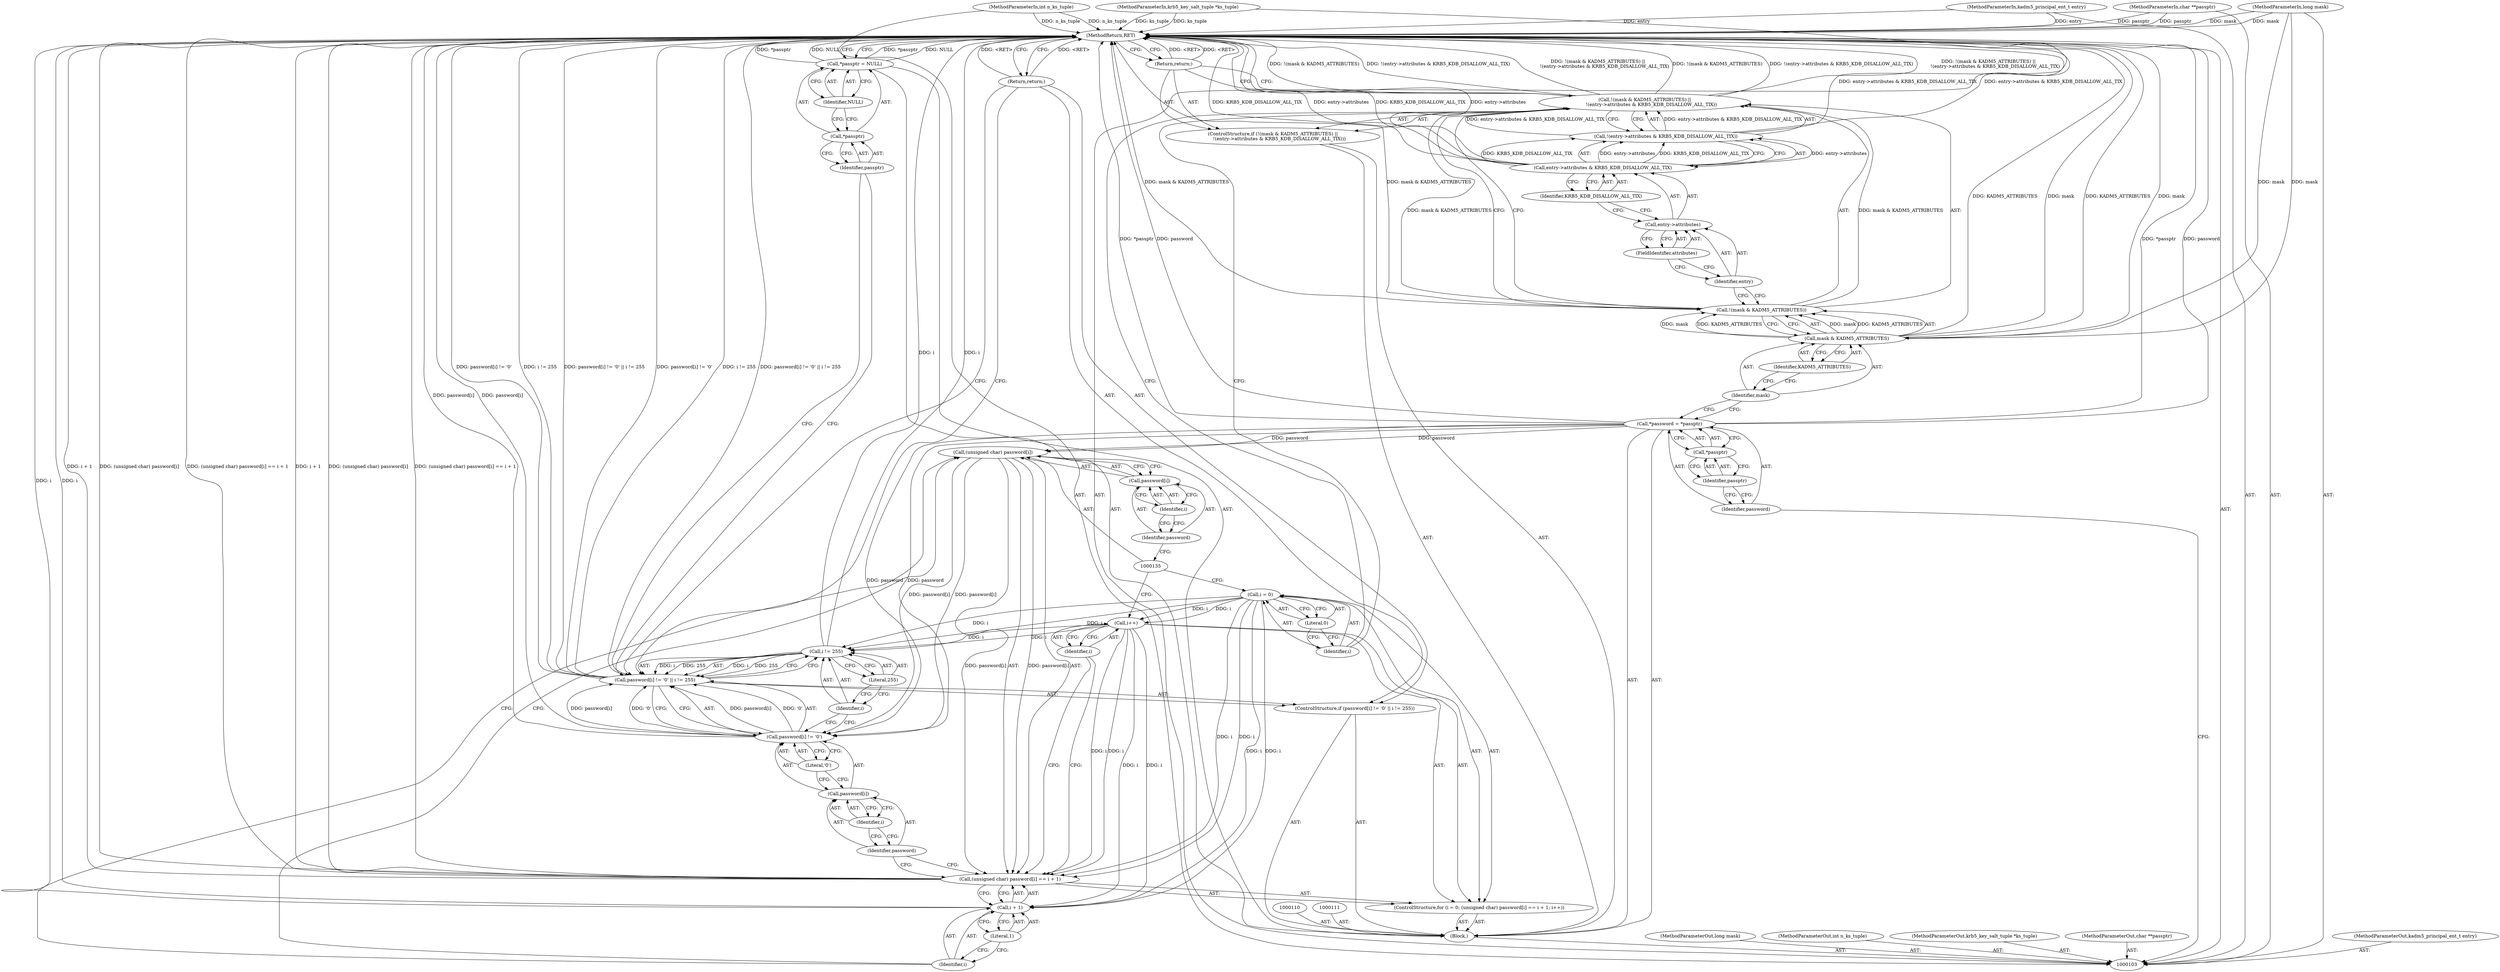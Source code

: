 digraph "1_krb5_c5be6209311d4a8f10fda37d0d3f876c1b33b77b" {
"1000159" [label="(MethodReturn,RET)"];
"1000104" [label="(MethodParameterIn,kadm5_principal_ent_t entry)"];
"1000227" [label="(MethodParameterOut,kadm5_principal_ent_t entry)"];
"1000105" [label="(MethodParameterIn,long mask)"];
"1000228" [label="(MethodParameterOut,long mask)"];
"1000128" [label="(Return,return;)"];
"1000132" [label="(Literal,0)"];
"1000133" [label="(Call,(unsigned char) password[i] == i + 1)"];
"1000134" [label="(Call,(unsigned char) password[i])"];
"1000136" [label="(Call,password[i])"];
"1000137" [label="(Identifier,password)"];
"1000129" [label="(ControlStructure,for (i = 0; (unsigned char) password[i] == i + 1; i++))"];
"1000138" [label="(Identifier,i)"];
"1000139" [label="(Call,i + 1)"];
"1000140" [label="(Identifier,i)"];
"1000141" [label="(Literal,1)"];
"1000142" [label="(Call,i++)"];
"1000143" [label="(Identifier,i)"];
"1000130" [label="(Call,i = 0)"];
"1000131" [label="(Identifier,i)"];
"1000149" [label="(Identifier,i)"];
"1000150" [label="(Literal,'\0')"];
"1000151" [label="(Call,i != 255)"];
"1000152" [label="(Identifier,i)"];
"1000153" [label="(Literal,255)"];
"1000144" [label="(ControlStructure,if (password[i] != '\0' || i != 255))"];
"1000145" [label="(Call,password[i] != '\0' || i != 255)"];
"1000146" [label="(Call,password[i] != '\0')"];
"1000147" [label="(Call,password[i])"];
"1000148" [label="(Identifier,password)"];
"1000154" [label="(Return,return;)"];
"1000158" [label="(Identifier,NULL)"];
"1000155" [label="(Call,*passptr = NULL)"];
"1000156" [label="(Call,*passptr)"];
"1000157" [label="(Identifier,passptr)"];
"1000106" [label="(MethodParameterIn,int n_ks_tuple)"];
"1000229" [label="(MethodParameterOut,int n_ks_tuple)"];
"1000107" [label="(MethodParameterIn,krb5_key_salt_tuple *ks_tuple)"];
"1000230" [label="(MethodParameterOut,krb5_key_salt_tuple *ks_tuple)"];
"1000108" [label="(MethodParameterIn,char **passptr)"];
"1000231" [label="(MethodParameterOut,char **passptr)"];
"1000109" [label="(Block,)"];
"1000112" [label="(Call,*password = *passptr)"];
"1000113" [label="(Identifier,password)"];
"1000114" [label="(Call,*passptr)"];
"1000115" [label="(Identifier,passptr)"];
"1000119" [label="(Call,mask & KADM5_ATTRIBUTES)"];
"1000120" [label="(Identifier,mask)"];
"1000121" [label="(Identifier,KADM5_ATTRIBUTES)"];
"1000116" [label="(ControlStructure,if (!(mask & KADM5_ATTRIBUTES) ||\n         !(entry->attributes & KRB5_KDB_DISALLOW_ALL_TIX)))"];
"1000117" [label="(Call,!(mask & KADM5_ATTRIBUTES) ||\n         !(entry->attributes & KRB5_KDB_DISALLOW_ALL_TIX))"];
"1000118" [label="(Call,!(mask & KADM5_ATTRIBUTES))"];
"1000123" [label="(Call,entry->attributes & KRB5_KDB_DISALLOW_ALL_TIX)"];
"1000124" [label="(Call,entry->attributes)"];
"1000125" [label="(Identifier,entry)"];
"1000126" [label="(FieldIdentifier,attributes)"];
"1000127" [label="(Identifier,KRB5_KDB_DISALLOW_ALL_TIX)"];
"1000122" [label="(Call,!(entry->attributes & KRB5_KDB_DISALLOW_ALL_TIX))"];
"1000159" -> "1000103"  [label="AST: "];
"1000159" -> "1000128"  [label="CFG: "];
"1000159" -> "1000154"  [label="CFG: "];
"1000159" -> "1000155"  [label="CFG: "];
"1000128" -> "1000159"  [label="DDG: <RET>"];
"1000117" -> "1000159"  [label="DDG: !(mask & KADM5_ATTRIBUTES) ||\n         !(entry->attributes & KRB5_KDB_DISALLOW_ALL_TIX)"];
"1000117" -> "1000159"  [label="DDG: !(mask & KADM5_ATTRIBUTES)"];
"1000117" -> "1000159"  [label="DDG: !(entry->attributes & KRB5_KDB_DISALLOW_ALL_TIX)"];
"1000108" -> "1000159"  [label="DDG: passptr"];
"1000104" -> "1000159"  [label="DDG: entry"];
"1000105" -> "1000159"  [label="DDG: mask"];
"1000112" -> "1000159"  [label="DDG: *passptr"];
"1000112" -> "1000159"  [label="DDG: password"];
"1000119" -> "1000159"  [label="DDG: KADM5_ATTRIBUTES"];
"1000119" -> "1000159"  [label="DDG: mask"];
"1000123" -> "1000159"  [label="DDG: KRB5_KDB_DISALLOW_ALL_TIX"];
"1000123" -> "1000159"  [label="DDG: entry->attributes"];
"1000155" -> "1000159"  [label="DDG: *passptr"];
"1000155" -> "1000159"  [label="DDG: NULL"];
"1000118" -> "1000159"  [label="DDG: mask & KADM5_ATTRIBUTES"];
"1000145" -> "1000159"  [label="DDG: password[i] != '\0'"];
"1000145" -> "1000159"  [label="DDG: i != 255"];
"1000145" -> "1000159"  [label="DDG: password[i] != '\0' || i != 255"];
"1000146" -> "1000159"  [label="DDG: password[i]"];
"1000106" -> "1000159"  [label="DDG: n_ks_tuple"];
"1000107" -> "1000159"  [label="DDG: ks_tuple"];
"1000122" -> "1000159"  [label="DDG: entry->attributes & KRB5_KDB_DISALLOW_ALL_TIX"];
"1000133" -> "1000159"  [label="DDG: i + 1"];
"1000133" -> "1000159"  [label="DDG: (unsigned char) password[i]"];
"1000133" -> "1000159"  [label="DDG: (unsigned char) password[i] == i + 1"];
"1000139" -> "1000159"  [label="DDG: i"];
"1000151" -> "1000159"  [label="DDG: i"];
"1000154" -> "1000159"  [label="DDG: <RET>"];
"1000104" -> "1000103"  [label="AST: "];
"1000104" -> "1000159"  [label="DDG: entry"];
"1000227" -> "1000103"  [label="AST: "];
"1000105" -> "1000103"  [label="AST: "];
"1000105" -> "1000159"  [label="DDG: mask"];
"1000105" -> "1000119"  [label="DDG: mask"];
"1000228" -> "1000103"  [label="AST: "];
"1000128" -> "1000116"  [label="AST: "];
"1000128" -> "1000117"  [label="CFG: "];
"1000159" -> "1000128"  [label="CFG: "];
"1000128" -> "1000159"  [label="DDG: <RET>"];
"1000132" -> "1000130"  [label="AST: "];
"1000132" -> "1000131"  [label="CFG: "];
"1000130" -> "1000132"  [label="CFG: "];
"1000133" -> "1000129"  [label="AST: "];
"1000133" -> "1000139"  [label="CFG: "];
"1000134" -> "1000133"  [label="AST: "];
"1000139" -> "1000133"  [label="AST: "];
"1000143" -> "1000133"  [label="CFG: "];
"1000148" -> "1000133"  [label="CFG: "];
"1000133" -> "1000159"  [label="DDG: i + 1"];
"1000133" -> "1000159"  [label="DDG: (unsigned char) password[i]"];
"1000133" -> "1000159"  [label="DDG: (unsigned char) password[i] == i + 1"];
"1000134" -> "1000133"  [label="DDG: password[i]"];
"1000142" -> "1000133"  [label="DDG: i"];
"1000130" -> "1000133"  [label="DDG: i"];
"1000134" -> "1000133"  [label="AST: "];
"1000134" -> "1000136"  [label="CFG: "];
"1000135" -> "1000134"  [label="AST: "];
"1000136" -> "1000134"  [label="AST: "];
"1000140" -> "1000134"  [label="CFG: "];
"1000134" -> "1000133"  [label="DDG: password[i]"];
"1000112" -> "1000134"  [label="DDG: password"];
"1000134" -> "1000146"  [label="DDG: password[i]"];
"1000136" -> "1000134"  [label="AST: "];
"1000136" -> "1000138"  [label="CFG: "];
"1000137" -> "1000136"  [label="AST: "];
"1000138" -> "1000136"  [label="AST: "];
"1000134" -> "1000136"  [label="CFG: "];
"1000137" -> "1000136"  [label="AST: "];
"1000137" -> "1000135"  [label="CFG: "];
"1000138" -> "1000137"  [label="CFG: "];
"1000129" -> "1000109"  [label="AST: "];
"1000130" -> "1000129"  [label="AST: "];
"1000133" -> "1000129"  [label="AST: "];
"1000142" -> "1000129"  [label="AST: "];
"1000138" -> "1000136"  [label="AST: "];
"1000138" -> "1000137"  [label="CFG: "];
"1000136" -> "1000138"  [label="CFG: "];
"1000139" -> "1000133"  [label="AST: "];
"1000139" -> "1000141"  [label="CFG: "];
"1000140" -> "1000139"  [label="AST: "];
"1000141" -> "1000139"  [label="AST: "];
"1000133" -> "1000139"  [label="CFG: "];
"1000139" -> "1000159"  [label="DDG: i"];
"1000142" -> "1000139"  [label="DDG: i"];
"1000130" -> "1000139"  [label="DDG: i"];
"1000140" -> "1000139"  [label="AST: "];
"1000140" -> "1000134"  [label="CFG: "];
"1000141" -> "1000140"  [label="CFG: "];
"1000141" -> "1000139"  [label="AST: "];
"1000141" -> "1000140"  [label="CFG: "];
"1000139" -> "1000141"  [label="CFG: "];
"1000142" -> "1000129"  [label="AST: "];
"1000142" -> "1000143"  [label="CFG: "];
"1000143" -> "1000142"  [label="AST: "];
"1000135" -> "1000142"  [label="CFG: "];
"1000142" -> "1000133"  [label="DDG: i"];
"1000142" -> "1000139"  [label="DDG: i"];
"1000130" -> "1000142"  [label="DDG: i"];
"1000142" -> "1000151"  [label="DDG: i"];
"1000143" -> "1000142"  [label="AST: "];
"1000143" -> "1000133"  [label="CFG: "];
"1000142" -> "1000143"  [label="CFG: "];
"1000130" -> "1000129"  [label="AST: "];
"1000130" -> "1000132"  [label="CFG: "];
"1000131" -> "1000130"  [label="AST: "];
"1000132" -> "1000130"  [label="AST: "];
"1000135" -> "1000130"  [label="CFG: "];
"1000130" -> "1000133"  [label="DDG: i"];
"1000130" -> "1000139"  [label="DDG: i"];
"1000130" -> "1000142"  [label="DDG: i"];
"1000130" -> "1000151"  [label="DDG: i"];
"1000131" -> "1000130"  [label="AST: "];
"1000131" -> "1000117"  [label="CFG: "];
"1000132" -> "1000131"  [label="CFG: "];
"1000149" -> "1000147"  [label="AST: "];
"1000149" -> "1000148"  [label="CFG: "];
"1000147" -> "1000149"  [label="CFG: "];
"1000150" -> "1000146"  [label="AST: "];
"1000150" -> "1000147"  [label="CFG: "];
"1000146" -> "1000150"  [label="CFG: "];
"1000151" -> "1000145"  [label="AST: "];
"1000151" -> "1000153"  [label="CFG: "];
"1000152" -> "1000151"  [label="AST: "];
"1000153" -> "1000151"  [label="AST: "];
"1000145" -> "1000151"  [label="CFG: "];
"1000151" -> "1000159"  [label="DDG: i"];
"1000151" -> "1000145"  [label="DDG: i"];
"1000151" -> "1000145"  [label="DDG: 255"];
"1000142" -> "1000151"  [label="DDG: i"];
"1000130" -> "1000151"  [label="DDG: i"];
"1000152" -> "1000151"  [label="AST: "];
"1000152" -> "1000146"  [label="CFG: "];
"1000153" -> "1000152"  [label="CFG: "];
"1000153" -> "1000151"  [label="AST: "];
"1000153" -> "1000152"  [label="CFG: "];
"1000151" -> "1000153"  [label="CFG: "];
"1000144" -> "1000109"  [label="AST: "];
"1000145" -> "1000144"  [label="AST: "];
"1000154" -> "1000144"  [label="AST: "];
"1000145" -> "1000144"  [label="AST: "];
"1000145" -> "1000146"  [label="CFG: "];
"1000145" -> "1000151"  [label="CFG: "];
"1000146" -> "1000145"  [label="AST: "];
"1000151" -> "1000145"  [label="AST: "];
"1000154" -> "1000145"  [label="CFG: "];
"1000157" -> "1000145"  [label="CFG: "];
"1000145" -> "1000159"  [label="DDG: password[i] != '\0'"];
"1000145" -> "1000159"  [label="DDG: i != 255"];
"1000145" -> "1000159"  [label="DDG: password[i] != '\0' || i != 255"];
"1000146" -> "1000145"  [label="DDG: password[i]"];
"1000146" -> "1000145"  [label="DDG: '\0'"];
"1000151" -> "1000145"  [label="DDG: i"];
"1000151" -> "1000145"  [label="DDG: 255"];
"1000146" -> "1000145"  [label="AST: "];
"1000146" -> "1000150"  [label="CFG: "];
"1000147" -> "1000146"  [label="AST: "];
"1000150" -> "1000146"  [label="AST: "];
"1000152" -> "1000146"  [label="CFG: "];
"1000145" -> "1000146"  [label="CFG: "];
"1000146" -> "1000159"  [label="DDG: password[i]"];
"1000146" -> "1000145"  [label="DDG: password[i]"];
"1000146" -> "1000145"  [label="DDG: '\0'"];
"1000112" -> "1000146"  [label="DDG: password"];
"1000134" -> "1000146"  [label="DDG: password[i]"];
"1000147" -> "1000146"  [label="AST: "];
"1000147" -> "1000149"  [label="CFG: "];
"1000148" -> "1000147"  [label="AST: "];
"1000149" -> "1000147"  [label="AST: "];
"1000150" -> "1000147"  [label="CFG: "];
"1000148" -> "1000147"  [label="AST: "];
"1000148" -> "1000133"  [label="CFG: "];
"1000149" -> "1000148"  [label="CFG: "];
"1000154" -> "1000144"  [label="AST: "];
"1000154" -> "1000145"  [label="CFG: "];
"1000159" -> "1000154"  [label="CFG: "];
"1000154" -> "1000159"  [label="DDG: <RET>"];
"1000158" -> "1000155"  [label="AST: "];
"1000158" -> "1000156"  [label="CFG: "];
"1000155" -> "1000158"  [label="CFG: "];
"1000155" -> "1000109"  [label="AST: "];
"1000155" -> "1000158"  [label="CFG: "];
"1000156" -> "1000155"  [label="AST: "];
"1000158" -> "1000155"  [label="AST: "];
"1000159" -> "1000155"  [label="CFG: "];
"1000155" -> "1000159"  [label="DDG: *passptr"];
"1000155" -> "1000159"  [label="DDG: NULL"];
"1000156" -> "1000155"  [label="AST: "];
"1000156" -> "1000157"  [label="CFG: "];
"1000157" -> "1000156"  [label="AST: "];
"1000158" -> "1000156"  [label="CFG: "];
"1000157" -> "1000156"  [label="AST: "];
"1000157" -> "1000145"  [label="CFG: "];
"1000156" -> "1000157"  [label="CFG: "];
"1000106" -> "1000103"  [label="AST: "];
"1000106" -> "1000159"  [label="DDG: n_ks_tuple"];
"1000229" -> "1000103"  [label="AST: "];
"1000107" -> "1000103"  [label="AST: "];
"1000107" -> "1000159"  [label="DDG: ks_tuple"];
"1000230" -> "1000103"  [label="AST: "];
"1000108" -> "1000103"  [label="AST: "];
"1000108" -> "1000159"  [label="DDG: passptr"];
"1000231" -> "1000103"  [label="AST: "];
"1000109" -> "1000103"  [label="AST: "];
"1000110" -> "1000109"  [label="AST: "];
"1000111" -> "1000109"  [label="AST: "];
"1000112" -> "1000109"  [label="AST: "];
"1000116" -> "1000109"  [label="AST: "];
"1000129" -> "1000109"  [label="AST: "];
"1000144" -> "1000109"  [label="AST: "];
"1000155" -> "1000109"  [label="AST: "];
"1000112" -> "1000109"  [label="AST: "];
"1000112" -> "1000114"  [label="CFG: "];
"1000113" -> "1000112"  [label="AST: "];
"1000114" -> "1000112"  [label="AST: "];
"1000120" -> "1000112"  [label="CFG: "];
"1000112" -> "1000159"  [label="DDG: *passptr"];
"1000112" -> "1000159"  [label="DDG: password"];
"1000112" -> "1000134"  [label="DDG: password"];
"1000112" -> "1000146"  [label="DDG: password"];
"1000113" -> "1000112"  [label="AST: "];
"1000113" -> "1000103"  [label="CFG: "];
"1000115" -> "1000113"  [label="CFG: "];
"1000114" -> "1000112"  [label="AST: "];
"1000114" -> "1000115"  [label="CFG: "];
"1000115" -> "1000114"  [label="AST: "];
"1000112" -> "1000114"  [label="CFG: "];
"1000115" -> "1000114"  [label="AST: "];
"1000115" -> "1000113"  [label="CFG: "];
"1000114" -> "1000115"  [label="CFG: "];
"1000119" -> "1000118"  [label="AST: "];
"1000119" -> "1000121"  [label="CFG: "];
"1000120" -> "1000119"  [label="AST: "];
"1000121" -> "1000119"  [label="AST: "];
"1000118" -> "1000119"  [label="CFG: "];
"1000119" -> "1000159"  [label="DDG: KADM5_ATTRIBUTES"];
"1000119" -> "1000159"  [label="DDG: mask"];
"1000119" -> "1000118"  [label="DDG: mask"];
"1000119" -> "1000118"  [label="DDG: KADM5_ATTRIBUTES"];
"1000105" -> "1000119"  [label="DDG: mask"];
"1000120" -> "1000119"  [label="AST: "];
"1000120" -> "1000112"  [label="CFG: "];
"1000121" -> "1000120"  [label="CFG: "];
"1000121" -> "1000119"  [label="AST: "];
"1000121" -> "1000120"  [label="CFG: "];
"1000119" -> "1000121"  [label="CFG: "];
"1000116" -> "1000109"  [label="AST: "];
"1000117" -> "1000116"  [label="AST: "];
"1000128" -> "1000116"  [label="AST: "];
"1000117" -> "1000116"  [label="AST: "];
"1000117" -> "1000118"  [label="CFG: "];
"1000117" -> "1000122"  [label="CFG: "];
"1000118" -> "1000117"  [label="AST: "];
"1000122" -> "1000117"  [label="AST: "];
"1000128" -> "1000117"  [label="CFG: "];
"1000131" -> "1000117"  [label="CFG: "];
"1000117" -> "1000159"  [label="DDG: !(mask & KADM5_ATTRIBUTES) ||\n         !(entry->attributes & KRB5_KDB_DISALLOW_ALL_TIX)"];
"1000117" -> "1000159"  [label="DDG: !(mask & KADM5_ATTRIBUTES)"];
"1000117" -> "1000159"  [label="DDG: !(entry->attributes & KRB5_KDB_DISALLOW_ALL_TIX)"];
"1000118" -> "1000117"  [label="DDG: mask & KADM5_ATTRIBUTES"];
"1000122" -> "1000117"  [label="DDG: entry->attributes & KRB5_KDB_DISALLOW_ALL_TIX"];
"1000118" -> "1000117"  [label="AST: "];
"1000118" -> "1000119"  [label="CFG: "];
"1000119" -> "1000118"  [label="AST: "];
"1000125" -> "1000118"  [label="CFG: "];
"1000117" -> "1000118"  [label="CFG: "];
"1000118" -> "1000159"  [label="DDG: mask & KADM5_ATTRIBUTES"];
"1000118" -> "1000117"  [label="DDG: mask & KADM5_ATTRIBUTES"];
"1000119" -> "1000118"  [label="DDG: mask"];
"1000119" -> "1000118"  [label="DDG: KADM5_ATTRIBUTES"];
"1000123" -> "1000122"  [label="AST: "];
"1000123" -> "1000127"  [label="CFG: "];
"1000124" -> "1000123"  [label="AST: "];
"1000127" -> "1000123"  [label="AST: "];
"1000122" -> "1000123"  [label="CFG: "];
"1000123" -> "1000159"  [label="DDG: KRB5_KDB_DISALLOW_ALL_TIX"];
"1000123" -> "1000159"  [label="DDG: entry->attributes"];
"1000123" -> "1000122"  [label="DDG: entry->attributes"];
"1000123" -> "1000122"  [label="DDG: KRB5_KDB_DISALLOW_ALL_TIX"];
"1000124" -> "1000123"  [label="AST: "];
"1000124" -> "1000126"  [label="CFG: "];
"1000125" -> "1000124"  [label="AST: "];
"1000126" -> "1000124"  [label="AST: "];
"1000127" -> "1000124"  [label="CFG: "];
"1000125" -> "1000124"  [label="AST: "];
"1000125" -> "1000118"  [label="CFG: "];
"1000126" -> "1000125"  [label="CFG: "];
"1000126" -> "1000124"  [label="AST: "];
"1000126" -> "1000125"  [label="CFG: "];
"1000124" -> "1000126"  [label="CFG: "];
"1000127" -> "1000123"  [label="AST: "];
"1000127" -> "1000124"  [label="CFG: "];
"1000123" -> "1000127"  [label="CFG: "];
"1000122" -> "1000117"  [label="AST: "];
"1000122" -> "1000123"  [label="CFG: "];
"1000123" -> "1000122"  [label="AST: "];
"1000117" -> "1000122"  [label="CFG: "];
"1000122" -> "1000159"  [label="DDG: entry->attributes & KRB5_KDB_DISALLOW_ALL_TIX"];
"1000122" -> "1000117"  [label="DDG: entry->attributes & KRB5_KDB_DISALLOW_ALL_TIX"];
"1000123" -> "1000122"  [label="DDG: entry->attributes"];
"1000123" -> "1000122"  [label="DDG: KRB5_KDB_DISALLOW_ALL_TIX"];
}

